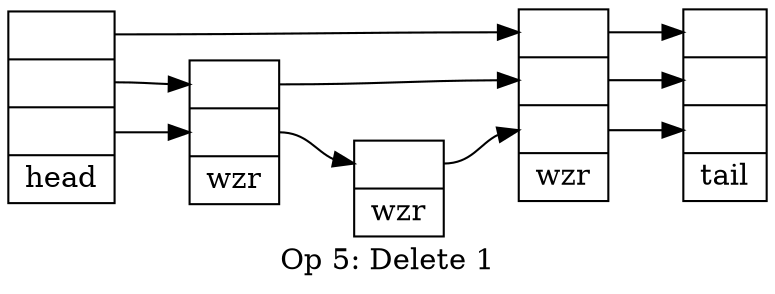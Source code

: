 digraph G{
label="Op 5: Delete 1";
rankdir=LR;
node [shape=record,width=.1,height=.1];
0[label="<2>|<1>|<0>|head"];
4[label="<2>|<1>|<0>|tail"];
1[label="<1>|<0>|wzr"]
2[label="<0>|wzr"]
3[label="<2>|<1>|<0>|wzr"]
0:2->3:2
3:2->4:2
0:1->1:1
1:1->3:1
3:1->4:1
0:0->1:0
1:0->2:0
2:0->3:0
3:0->4:0
}
